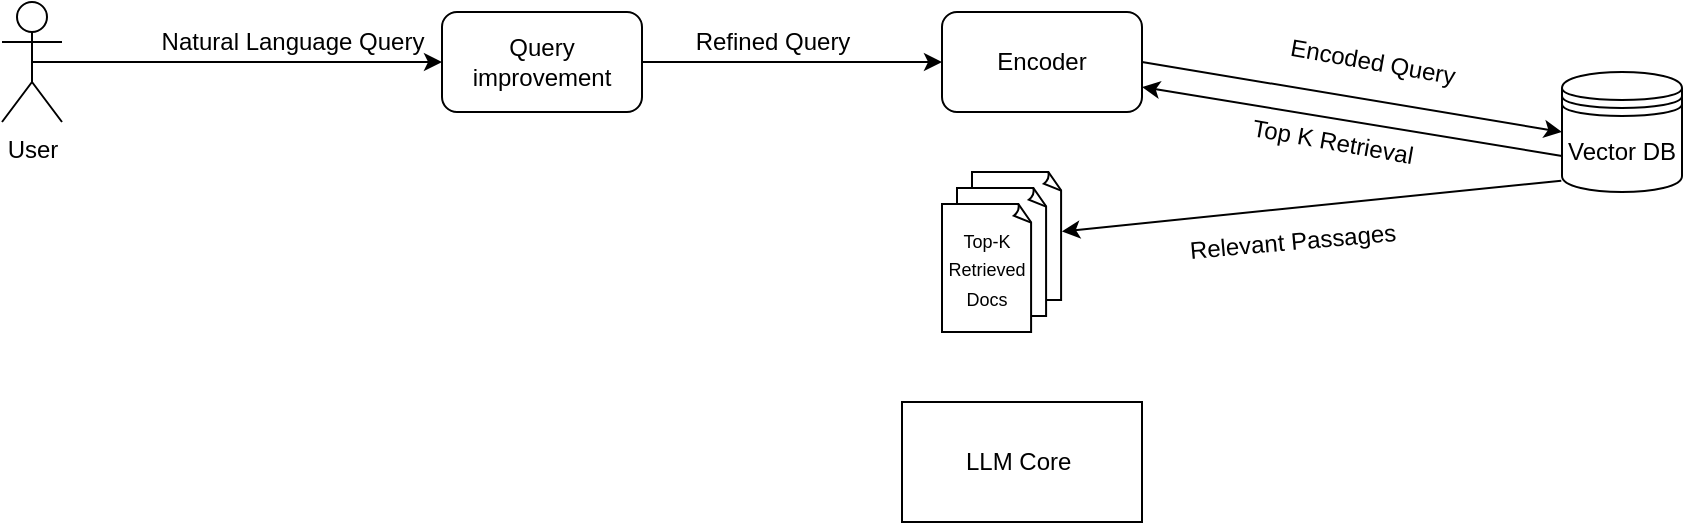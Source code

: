 <mxfile version="28.2.5">
  <diagram name="Page-1" id="ITgCniB9UMU5Rn8mjQ72">
    <mxGraphModel dx="1302" dy="270" grid="1" gridSize="10" guides="1" tooltips="1" connect="1" arrows="1" fold="1" page="1" pageScale="1" pageWidth="827" pageHeight="1169" math="0" shadow="0">
      <root>
        <mxCell id="0" />
        <mxCell id="1" parent="0" />
        <mxCell id="_XlbBcoi8CTmFbGkkOP7-6" style="edgeStyle=orthogonalEdgeStyle;rounded=0;orthogonalLoop=1;jettySize=auto;html=1;entryX=0;entryY=0.5;entryDx=0;entryDy=0;exitX=0.5;exitY=0.5;exitDx=0;exitDy=0;exitPerimeter=0;" edge="1" parent="1" source="_XlbBcoi8CTmFbGkkOP7-1" target="_XlbBcoi8CTmFbGkkOP7-22">
          <mxGeometry relative="1" as="geometry">
            <mxPoint x="-80" y="360" as="sourcePoint" />
            <mxPoint x="160" y="360" as="targetPoint" />
          </mxGeometry>
        </mxCell>
        <mxCell id="_XlbBcoi8CTmFbGkkOP7-1" value="User" style="shape=umlActor;verticalLabelPosition=bottom;verticalAlign=top;html=1;outlineConnect=0;" vertex="1" parent="1">
          <mxGeometry x="-110" y="325" width="30" height="60" as="geometry" />
        </mxCell>
        <mxCell id="_XlbBcoi8CTmFbGkkOP7-9" style="rounded=0;orthogonalLoop=1;jettySize=auto;html=1;entryX=0;entryY=0.5;entryDx=0;entryDy=0;endArrow=classic;endFill=1;strokeColor=default;startArrow=none;startFill=0;exitX=1;exitY=0.5;exitDx=0;exitDy=0;" edge="1" parent="1" source="_XlbBcoi8CTmFbGkkOP7-5" target="_XlbBcoi8CTmFbGkkOP7-8">
          <mxGeometry relative="1" as="geometry" />
        </mxCell>
        <mxCell id="_XlbBcoi8CTmFbGkkOP7-5" value="Encoder" style="rounded=1;whiteSpace=wrap;html=1;" vertex="1" parent="1">
          <mxGeometry x="360" y="330" width="100" height="50" as="geometry" />
        </mxCell>
        <mxCell id="_XlbBcoi8CTmFbGkkOP7-7" value="Natural Language Query" style="text;html=1;align=center;verticalAlign=middle;resizable=0;points=[];autosize=1;strokeColor=none;fillColor=none;" vertex="1" parent="1">
          <mxGeometry x="-40" y="330" width="150" height="30" as="geometry" />
        </mxCell>
        <mxCell id="_XlbBcoi8CTmFbGkkOP7-8" value="Vector DB" style="shape=datastore;whiteSpace=wrap;html=1;" vertex="1" parent="1">
          <mxGeometry x="670" y="360" width="60" height="60" as="geometry" />
        </mxCell>
        <mxCell id="_XlbBcoi8CTmFbGkkOP7-10" value="Encoded Query" style="text;html=1;align=center;verticalAlign=middle;resizable=0;points=[];autosize=1;strokeColor=none;fillColor=none;rotation=10;" vertex="1" parent="1">
          <mxGeometry x="520" y="340" width="110" height="30" as="geometry" />
        </mxCell>
        <mxCell id="_XlbBcoi8CTmFbGkkOP7-11" style="rounded=0;orthogonalLoop=1;jettySize=auto;html=1;entryX=1;entryY=0.75;entryDx=0;entryDy=0;endArrow=classic;endFill=1;strokeColor=default;startArrow=none;startFill=0;exitX=0;exitY=0.7;exitDx=0;exitDy=0;" edge="1" parent="1" source="_XlbBcoi8CTmFbGkkOP7-8" target="_XlbBcoi8CTmFbGkkOP7-5">
          <mxGeometry relative="1" as="geometry">
            <mxPoint x="470" y="372" as="sourcePoint" />
            <mxPoint x="680" y="400" as="targetPoint" />
          </mxGeometry>
        </mxCell>
        <mxCell id="_XlbBcoi8CTmFbGkkOP7-12" value="Top K Retrieval" style="text;html=1;align=center;verticalAlign=middle;resizable=0;points=[];autosize=1;strokeColor=none;fillColor=none;rotation=10;" vertex="1" parent="1">
          <mxGeometry x="505" y="380" width="100" height="30" as="geometry" />
        </mxCell>
        <mxCell id="_XlbBcoi8CTmFbGkkOP7-16" value="" style="group" vertex="1" connectable="0" parent="1">
          <mxGeometry x="360" y="410" width="60" height="80" as="geometry" />
        </mxCell>
        <mxCell id="_XlbBcoi8CTmFbGkkOP7-13" value="" style="whiteSpace=wrap;html=1;shape=mxgraph.basic.document" vertex="1" parent="_XlbBcoi8CTmFbGkkOP7-16">
          <mxGeometry x="15" width="45" height="64" as="geometry" />
        </mxCell>
        <mxCell id="_XlbBcoi8CTmFbGkkOP7-14" value="" style="whiteSpace=wrap;html=1;shape=mxgraph.basic.document" vertex="1" parent="_XlbBcoi8CTmFbGkkOP7-16">
          <mxGeometry x="7.5" y="8" width="45" height="64" as="geometry" />
        </mxCell>
        <mxCell id="_XlbBcoi8CTmFbGkkOP7-15" value="&lt;font style=&quot;font-size: 9px;&quot;&gt;Top-K Retrieved Docs&lt;/font&gt;" style="whiteSpace=wrap;html=1;shape=mxgraph.basic.document" vertex="1" parent="_XlbBcoi8CTmFbGkkOP7-16">
          <mxGeometry y="16" width="45" height="64" as="geometry" />
        </mxCell>
        <mxCell id="_XlbBcoi8CTmFbGkkOP7-18" style="rounded=0;orthogonalLoop=1;jettySize=auto;html=1;entryX=-0.006;entryY=0.906;entryDx=0;entryDy=0;entryPerimeter=0;startArrow=classic;startFill=1;endArrow=none;endFill=0;" edge="1" parent="1" source="_XlbBcoi8CTmFbGkkOP7-13" target="_XlbBcoi8CTmFbGkkOP7-8">
          <mxGeometry relative="1" as="geometry" />
        </mxCell>
        <mxCell id="_XlbBcoi8CTmFbGkkOP7-19" value="Relevant Passages" style="text;html=1;align=center;verticalAlign=middle;resizable=0;points=[];autosize=1;strokeColor=none;fillColor=none;rotation=-5;" vertex="1" parent="1">
          <mxGeometry x="470.001" y="429.996" width="130" height="30" as="geometry" />
        </mxCell>
        <mxCell id="_XlbBcoi8CTmFbGkkOP7-21" value="LLM Core&amp;nbsp;" style="rounded=0;whiteSpace=wrap;html=1;" vertex="1" parent="1">
          <mxGeometry x="340" y="525" width="120" height="60" as="geometry" />
        </mxCell>
        <mxCell id="_XlbBcoi8CTmFbGkkOP7-23" style="edgeStyle=orthogonalEdgeStyle;rounded=0;orthogonalLoop=1;jettySize=auto;html=1;entryX=0;entryY=0.5;entryDx=0;entryDy=0;" edge="1" parent="1" source="_XlbBcoi8CTmFbGkkOP7-22" target="_XlbBcoi8CTmFbGkkOP7-5">
          <mxGeometry relative="1" as="geometry" />
        </mxCell>
        <mxCell id="_XlbBcoi8CTmFbGkkOP7-22" value="Query improvement" style="rounded=1;whiteSpace=wrap;html=1;" vertex="1" parent="1">
          <mxGeometry x="110" y="330" width="100" height="50" as="geometry" />
        </mxCell>
        <mxCell id="_XlbBcoi8CTmFbGkkOP7-24" value="Refined Query" style="text;html=1;align=center;verticalAlign=middle;resizable=0;points=[];autosize=1;strokeColor=none;fillColor=none;rotation=0;" vertex="1" parent="1">
          <mxGeometry x="225.001" y="329.996" width="100" height="30" as="geometry" />
        </mxCell>
      </root>
    </mxGraphModel>
  </diagram>
</mxfile>
